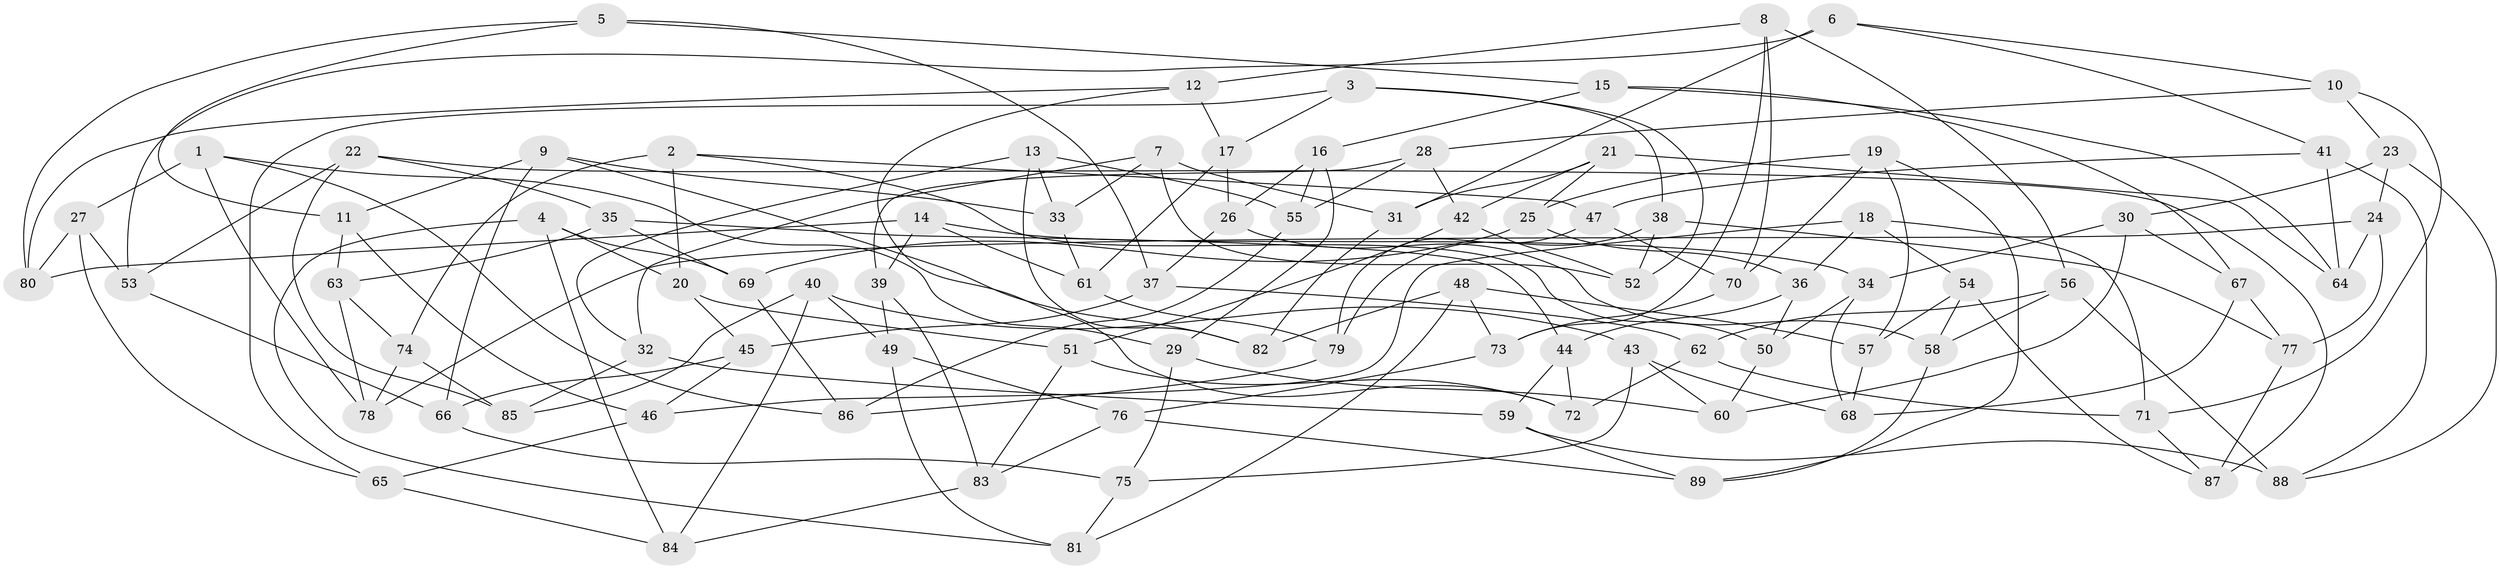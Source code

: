 // coarse degree distribution, {6: 0.5660377358490566, 5: 0.11320754716981132, 4: 0.32075471698113206}
// Generated by graph-tools (version 1.1) at 2025/52/02/27/25 19:52:34]
// undirected, 89 vertices, 178 edges
graph export_dot {
graph [start="1"]
  node [color=gray90,style=filled];
  1;
  2;
  3;
  4;
  5;
  6;
  7;
  8;
  9;
  10;
  11;
  12;
  13;
  14;
  15;
  16;
  17;
  18;
  19;
  20;
  21;
  22;
  23;
  24;
  25;
  26;
  27;
  28;
  29;
  30;
  31;
  32;
  33;
  34;
  35;
  36;
  37;
  38;
  39;
  40;
  41;
  42;
  43;
  44;
  45;
  46;
  47;
  48;
  49;
  50;
  51;
  52;
  53;
  54;
  55;
  56;
  57;
  58;
  59;
  60;
  61;
  62;
  63;
  64;
  65;
  66;
  67;
  68;
  69;
  70;
  71;
  72;
  73;
  74;
  75;
  76;
  77;
  78;
  79;
  80;
  81;
  82;
  83;
  84;
  85;
  86;
  87;
  88;
  89;
  1 -- 27;
  1 -- 78;
  1 -- 29;
  1 -- 86;
  2 -- 20;
  2 -- 47;
  2 -- 74;
  2 -- 50;
  3 -- 65;
  3 -- 38;
  3 -- 17;
  3 -- 52;
  4 -- 69;
  4 -- 81;
  4 -- 20;
  4 -- 84;
  5 -- 80;
  5 -- 37;
  5 -- 11;
  5 -- 15;
  6 -- 31;
  6 -- 41;
  6 -- 53;
  6 -- 10;
  7 -- 52;
  7 -- 32;
  7 -- 31;
  7 -- 33;
  8 -- 56;
  8 -- 70;
  8 -- 73;
  8 -- 12;
  9 -- 33;
  9 -- 66;
  9 -- 82;
  9 -- 11;
  10 -- 28;
  10 -- 23;
  10 -- 71;
  11 -- 63;
  11 -- 46;
  12 -- 72;
  12 -- 80;
  12 -- 17;
  13 -- 82;
  13 -- 55;
  13 -- 32;
  13 -- 33;
  14 -- 39;
  14 -- 80;
  14 -- 61;
  14 -- 34;
  15 -- 67;
  15 -- 64;
  15 -- 16;
  16 -- 26;
  16 -- 55;
  16 -- 29;
  17 -- 26;
  17 -- 61;
  18 -- 36;
  18 -- 46;
  18 -- 71;
  18 -- 54;
  19 -- 25;
  19 -- 57;
  19 -- 89;
  19 -- 70;
  20 -- 51;
  20 -- 45;
  21 -- 64;
  21 -- 25;
  21 -- 42;
  21 -- 31;
  22 -- 53;
  22 -- 35;
  22 -- 85;
  22 -- 87;
  23 -- 88;
  23 -- 24;
  23 -- 30;
  24 -- 78;
  24 -- 77;
  24 -- 64;
  25 -- 36;
  25 -- 69;
  26 -- 37;
  26 -- 58;
  27 -- 80;
  27 -- 53;
  27 -- 65;
  28 -- 55;
  28 -- 39;
  28 -- 42;
  29 -- 75;
  29 -- 60;
  30 -- 60;
  30 -- 67;
  30 -- 34;
  31 -- 82;
  32 -- 85;
  32 -- 59;
  33 -- 61;
  34 -- 68;
  34 -- 50;
  35 -- 63;
  35 -- 69;
  35 -- 44;
  36 -- 44;
  36 -- 50;
  37 -- 45;
  37 -- 62;
  38 -- 52;
  38 -- 77;
  38 -- 79;
  39 -- 83;
  39 -- 49;
  40 -- 43;
  40 -- 49;
  40 -- 84;
  40 -- 85;
  41 -- 64;
  41 -- 88;
  41 -- 47;
  42 -- 51;
  42 -- 52;
  43 -- 75;
  43 -- 60;
  43 -- 68;
  44 -- 59;
  44 -- 72;
  45 -- 46;
  45 -- 66;
  46 -- 65;
  47 -- 79;
  47 -- 70;
  48 -- 57;
  48 -- 82;
  48 -- 81;
  48 -- 73;
  49 -- 81;
  49 -- 76;
  50 -- 60;
  51 -- 72;
  51 -- 83;
  53 -- 66;
  54 -- 57;
  54 -- 58;
  54 -- 87;
  55 -- 86;
  56 -- 88;
  56 -- 62;
  56 -- 58;
  57 -- 68;
  58 -- 89;
  59 -- 89;
  59 -- 88;
  61 -- 79;
  62 -- 71;
  62 -- 72;
  63 -- 78;
  63 -- 74;
  65 -- 84;
  66 -- 75;
  67 -- 77;
  67 -- 68;
  69 -- 86;
  70 -- 73;
  71 -- 87;
  73 -- 76;
  74 -- 85;
  74 -- 78;
  75 -- 81;
  76 -- 89;
  76 -- 83;
  77 -- 87;
  79 -- 86;
  83 -- 84;
}
